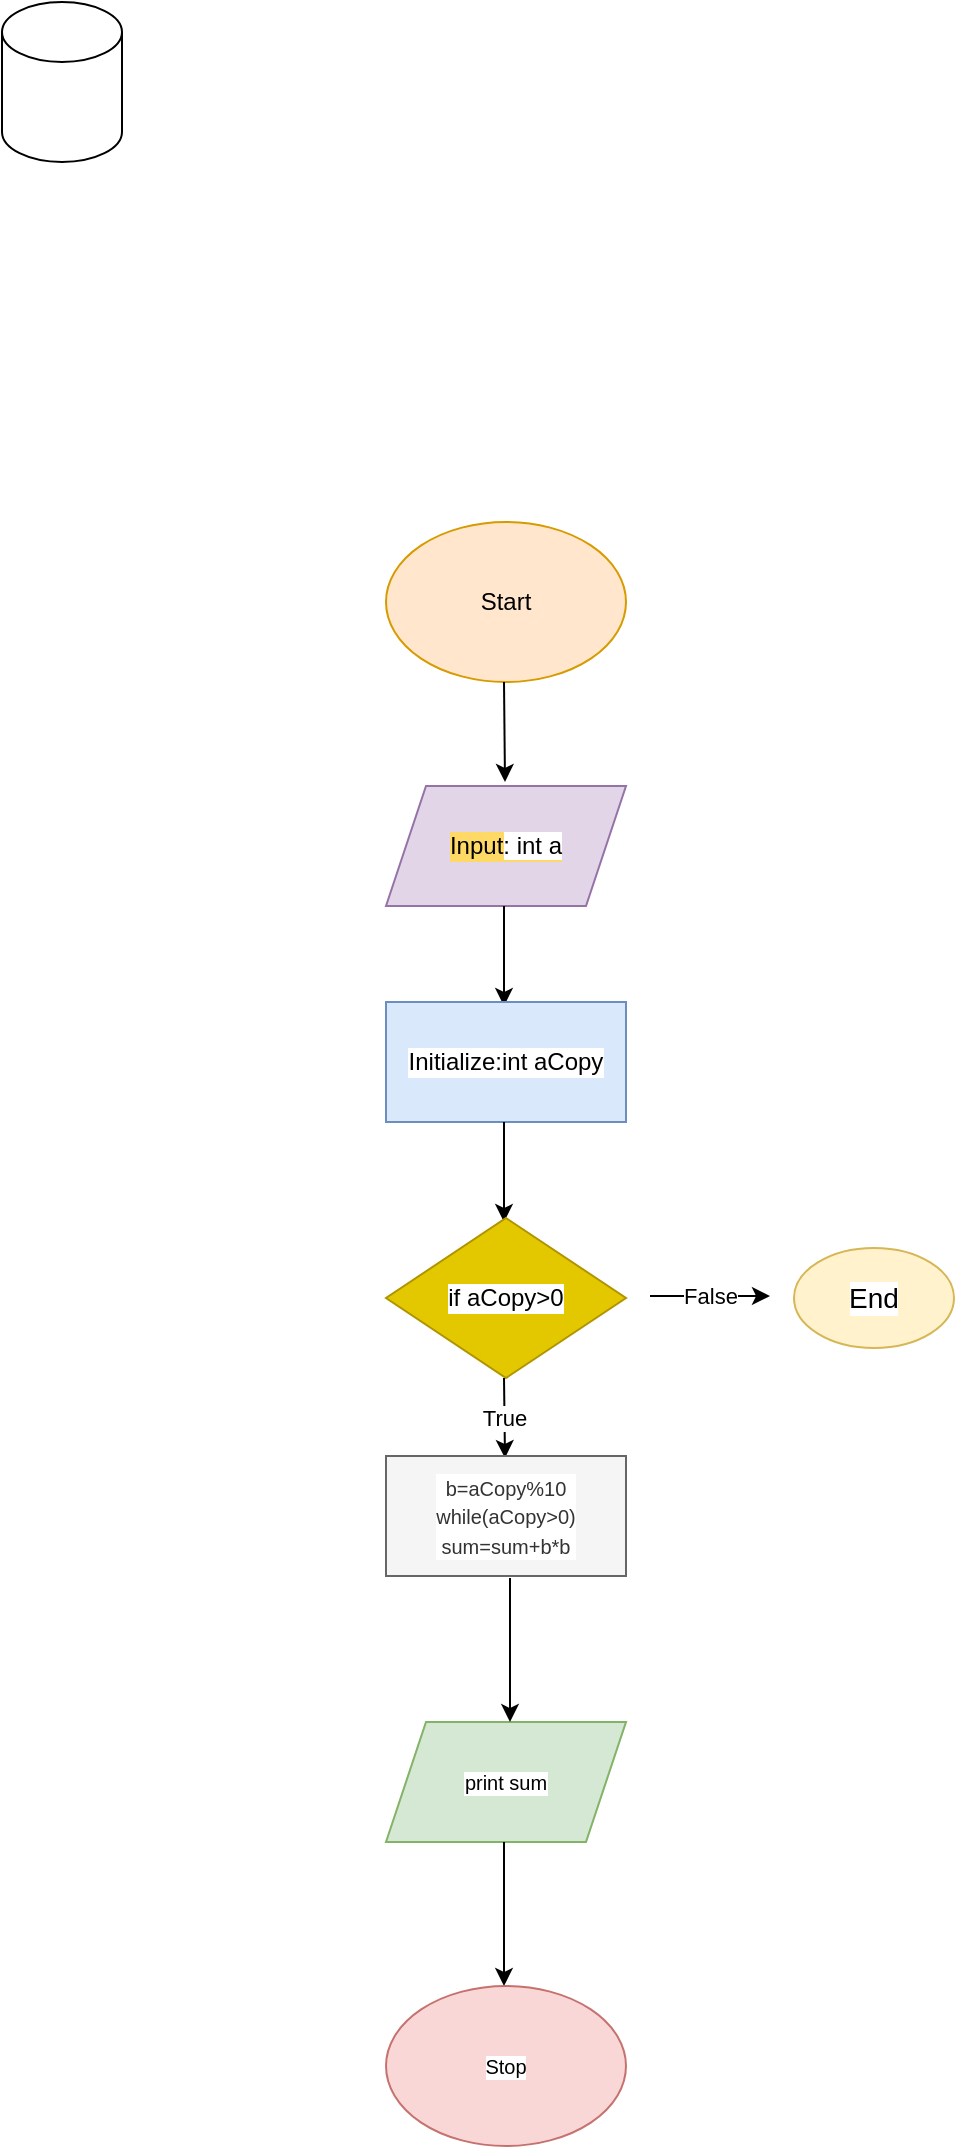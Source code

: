<mxfile version="20.2.6" type="github" pages="2"><diagram id="2YPPkD7JclPyqGP2YQbI" name="Page-1"><mxGraphModel dx="1564" dy="856" grid="1" gridSize="12" guides="1" tooltips="1" connect="1" arrows="1" fold="1" page="1" pageScale="1" pageWidth="1169" pageHeight="827" math="0" shadow="0"><root><mxCell id="0"/><mxCell id="1" parent="0"/><mxCell id="JZV7G6W_Jj1lNCQtx_vp-1" value="" style="shape=cylinder3;whiteSpace=wrap;html=1;boundedLbl=1;backgroundOutline=1;size=15;" parent="1" vertex="1"><mxGeometry x="300" y="40" width="60" height="80" as="geometry"/></mxCell><mxCell id="9u_Pwa_ft1mbdHHdmYk5-1" value="Start" style="ellipse;whiteSpace=wrap;html=1;fillColor=#ffe6cc;strokeColor=#d79b00;" vertex="1" parent="1"><mxGeometry x="492" y="300" width="120" height="80" as="geometry"/></mxCell><mxCell id="9u_Pwa_ft1mbdHHdmYk5-4" value="" style="endArrow=classic;html=1;rounded=0;" edge="1" parent="1"><mxGeometry width="50" height="50" relative="1" as="geometry"><mxPoint x="551" y="380" as="sourcePoint"/><mxPoint x="551.5" y="430" as="targetPoint"/><Array as="points"/></mxGeometry></mxCell><mxCell id="9u_Pwa_ft1mbdHHdmYk5-5" value="Input&lt;span style=&quot;background-color: rgb(255, 255, 255);&quot;&gt;: int a&lt;/span&gt;" style="shape=parallelogram;perimeter=parallelogramPerimeter;whiteSpace=wrap;html=1;fixedSize=1;labelBackgroundColor=#FFD966;fillColor=#e1d5e7;strokeColor=#9673a6;" vertex="1" parent="1"><mxGeometry x="492" y="432" width="120" height="60" as="geometry"/></mxCell><mxCell id="9u_Pwa_ft1mbdHHdmYk5-8" value="" style="endArrow=classic;html=1;rounded=0;" edge="1" parent="1"><mxGeometry width="50" height="50" relative="1" as="geometry"><mxPoint x="551" y="492" as="sourcePoint"/><mxPoint x="551" y="542" as="targetPoint"/></mxGeometry></mxCell><mxCell id="9u_Pwa_ft1mbdHHdmYk5-9" value="Initialize:int aCopy" style="rounded=0;whiteSpace=wrap;html=1;labelBackgroundColor=#FFFFFF;fillColor=#dae8fc;strokeColor=#6c8ebf;" vertex="1" parent="1"><mxGeometry x="492" y="540" width="120" height="60" as="geometry"/></mxCell><mxCell id="9u_Pwa_ft1mbdHHdmYk5-10" value="" style="endArrow=classic;html=1;rounded=0;" edge="1" parent="1"><mxGeometry width="50" height="50" relative="1" as="geometry"><mxPoint x="551" y="600" as="sourcePoint"/><mxPoint x="551" y="650" as="targetPoint"/></mxGeometry></mxCell><mxCell id="9u_Pwa_ft1mbdHHdmYk5-11" value="if aCopy&amp;gt;0" style="rhombus;whiteSpace=wrap;html=1;labelBackgroundColor=#FFFFFF;fillColor=#e3c800;fontColor=#000000;strokeColor=#B09500;" vertex="1" parent="1"><mxGeometry x="492" y="648" width="120" height="80" as="geometry"/></mxCell><mxCell id="9u_Pwa_ft1mbdHHdmYk5-13" value="True" style="endArrow=classic;html=1;rounded=0;" edge="1" parent="1"><mxGeometry width="50" height="50" relative="1" as="geometry"><mxPoint x="551" y="728" as="sourcePoint"/><mxPoint x="551.5" y="768" as="targetPoint"/></mxGeometry></mxCell><mxCell id="9u_Pwa_ft1mbdHHdmYk5-14" value="False" style="endArrow=classic;html=1;rounded=0;" edge="1" parent="1"><mxGeometry width="50" height="50" relative="1" as="geometry"><mxPoint x="624" y="687" as="sourcePoint"/><mxPoint x="684" y="687" as="targetPoint"/></mxGeometry></mxCell><mxCell id="9u_Pwa_ft1mbdHHdmYk5-15" value="&lt;font style=&quot;font-size: 14px;&quot;&gt;End&lt;/font&gt;" style="ellipse;whiteSpace=wrap;html=1;labelBackgroundColor=#FFFFFF;fillColor=#fff2cc;strokeColor=#d6b656;" vertex="1" parent="1"><mxGeometry x="696" y="663" width="80" height="50" as="geometry"/></mxCell><mxCell id="9u_Pwa_ft1mbdHHdmYk5-16" value="&lt;span style=&quot;font-size: 10px;&quot;&gt;b=aCopy%10&lt;br&gt;while(aCopy&amp;gt;0)&lt;br&gt;sum=sum+b*b&lt;br&gt;&lt;/span&gt;" style="rounded=0;whiteSpace=wrap;html=1;labelBackgroundColor=#FFFFFF;fillColor=#f5f5f5;fontColor=#333333;strokeColor=#666666;" vertex="1" parent="1"><mxGeometry x="492" y="767" width="120" height="60" as="geometry"/></mxCell><mxCell id="9u_Pwa_ft1mbdHHdmYk5-17" value="print sum" style="shape=parallelogram;perimeter=parallelogramPerimeter;whiteSpace=wrap;html=1;fixedSize=1;labelBackgroundColor=#FFFFFF;fontSize=10;fillColor=#d5e8d4;strokeColor=#82b366;" vertex="1" parent="1"><mxGeometry x="492" y="900" width="120" height="60" as="geometry"/></mxCell><mxCell id="ugv1PfI-BDqId5GmybHE-3" value="" style="endArrow=classic;html=1;rounded=0;fontSize=10;" edge="1" parent="1"><mxGeometry width="50" height="50" relative="1" as="geometry"><mxPoint x="551" y="960" as="sourcePoint"/><mxPoint x="551" y="1032" as="targetPoint"/></mxGeometry></mxCell><mxCell id="ugv1PfI-BDqId5GmybHE-4" value="Stop" style="ellipse;whiteSpace=wrap;html=1;labelBackgroundColor=#FFFFFF;fontSize=10;shadow=0;opacity=80;fillColor=#f8cecc;strokeColor=#b85450;" vertex="1" parent="1"><mxGeometry x="492" y="1032" width="120" height="80" as="geometry"/></mxCell><mxCell id="ugv1PfI-BDqId5GmybHE-6" value="" style="endArrow=classic;html=1;rounded=0;fontSize=14;" edge="1" parent="1"><mxGeometry width="50" height="50" relative="1" as="geometry"><mxPoint x="554" y="828" as="sourcePoint"/><mxPoint x="554" y="900" as="targetPoint"/></mxGeometry></mxCell></root></mxGraphModel></diagram><diagram id="vrNft6WoNoqgtXRZDMQj" name="Page-2"><mxGraphModel dx="216" dy="354" grid="1" gridSize="12" guides="1" tooltips="1" connect="1" arrows="1" fold="1" page="1" pageScale="1" pageWidth="827" pageHeight="1169" math="0" shadow="0"><root><mxCell id="0"/><mxCell id="1" parent="0"/></root></mxGraphModel></diagram></mxfile>